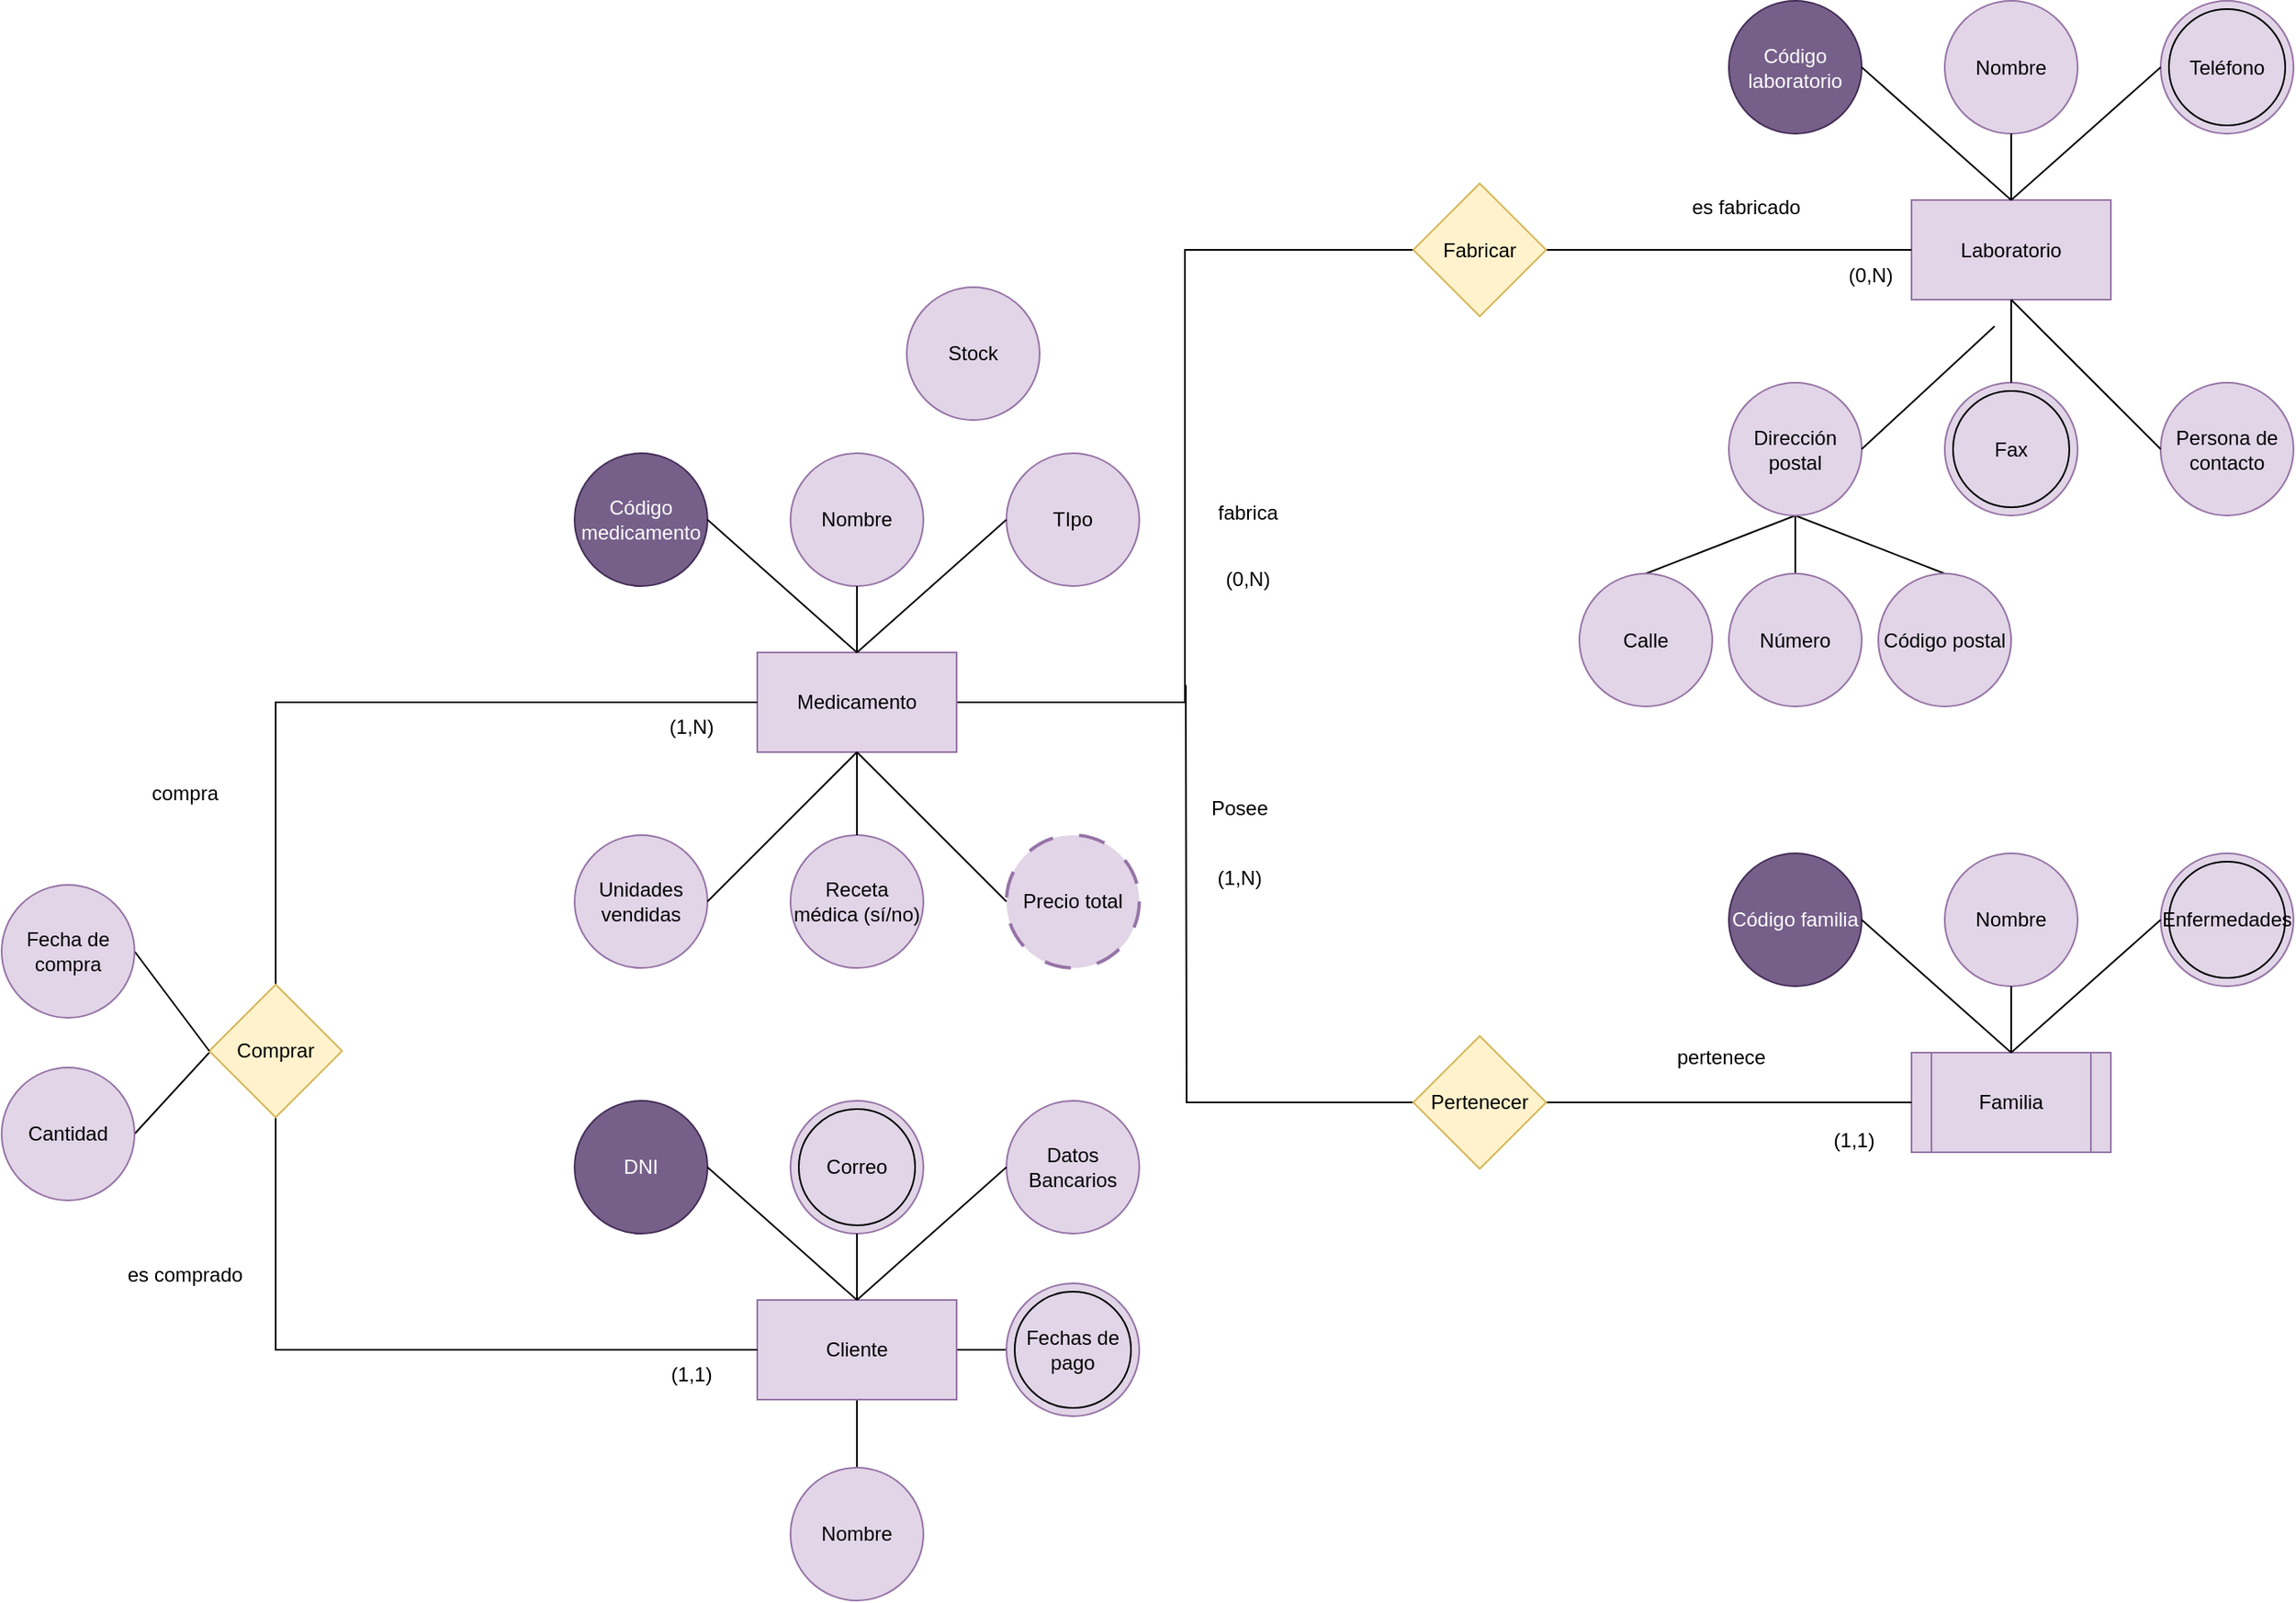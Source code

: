 <mxfile version="24.7.16">
  <diagram id="R2lEEEUBdFMjLlhIrx00" name="Page-1">
    <mxGraphModel dx="2002" dy="1991" grid="1" gridSize="10" guides="1" tooltips="1" connect="1" arrows="1" fold="1" page="1" pageScale="1" pageWidth="850" pageHeight="1100" math="0" shadow="0" extFonts="Permanent Marker^https://fonts.googleapis.com/css?family=Permanent+Marker">
      <root>
        <mxCell id="0" />
        <mxCell id="1" parent="0" />
        <mxCell id="EWuxsdXax0cCkE_j5Srm-22" style="edgeStyle=orthogonalEdgeStyle;rounded=0;orthogonalLoop=1;jettySize=auto;html=1;exitX=1;exitY=0.5;exitDx=0;exitDy=0;entryX=0;entryY=0.5;entryDx=0;entryDy=0;endArrow=none;endFill=0;" edge="1" parent="1" source="9gk1iP6krIDmGYSRt9-J-1" target="9gk1iP6krIDmGYSRt9-J-108">
          <mxGeometry relative="1" as="geometry" />
        </mxCell>
        <mxCell id="9gk1iP6krIDmGYSRt9-J-1" value="Medicamento" style="rounded=0;whiteSpace=wrap;html=1;fillColor=#e1d5e7;strokeColor=#9673a6;" parent="1" vertex="1">
          <mxGeometry x="100" y="249" width="120" height="60" as="geometry" />
        </mxCell>
        <mxCell id="9gk1iP6krIDmGYSRt9-J-2" value="Código medicamento" style="ellipse;whiteSpace=wrap;html=1;aspect=fixed;fillColor=#76608a;strokeColor=#432D57;fontColor=#ffffff;" parent="1" vertex="1">
          <mxGeometry x="-10" y="129" width="80" height="80" as="geometry" />
        </mxCell>
        <mxCell id="9gk1iP6krIDmGYSRt9-J-3" value="TIpo" style="ellipse;whiteSpace=wrap;html=1;aspect=fixed;fillColor=#e1d5e7;strokeColor=#9673a6;" parent="1" vertex="1">
          <mxGeometry x="250" y="129" width="80" height="80" as="geometry" />
        </mxCell>
        <mxCell id="9gk1iP6krIDmGYSRt9-J-4" value="Nombre" style="ellipse;whiteSpace=wrap;html=1;aspect=fixed;fillColor=#e1d5e7;strokeColor=#9673a6;" parent="1" vertex="1">
          <mxGeometry x="120" y="129" width="80" height="80" as="geometry" />
        </mxCell>
        <mxCell id="9gk1iP6krIDmGYSRt9-J-5" value="Stock" style="ellipse;whiteSpace=wrap;html=1;aspect=fixed;fillColor=#e1d5e7;strokeColor=#9673a6;" parent="1" vertex="1">
          <mxGeometry x="190" y="29" width="80" height="80" as="geometry" />
        </mxCell>
        <mxCell id="9gk1iP6krIDmGYSRt9-J-6" value="Unidades vendidas" style="ellipse;whiteSpace=wrap;html=1;aspect=fixed;fillColor=#e1d5e7;strokeColor=#9673a6;" parent="1" vertex="1">
          <mxGeometry x="-10" y="359" width="80" height="80" as="geometry" />
        </mxCell>
        <mxCell id="9gk1iP6krIDmGYSRt9-J-7" value="Precio total" style="ellipse;whiteSpace=wrap;html=1;aspect=fixed;fillColor=#e1d5e7;strokeColor=#9673a6;dashed=1;dashPattern=8 8;strokeWidth=2;" parent="1" vertex="1">
          <mxGeometry x="250" y="359" width="80" height="80" as="geometry" />
        </mxCell>
        <mxCell id="9gk1iP6krIDmGYSRt9-J-8" value="Receta médica (sí/no)" style="ellipse;whiteSpace=wrap;html=1;aspect=fixed;fillColor=#e1d5e7;strokeColor=#9673a6;" parent="1" vertex="1">
          <mxGeometry x="120" y="359" width="80" height="80" as="geometry" />
        </mxCell>
        <mxCell id="9gk1iP6krIDmGYSRt9-J-26" value="" style="endArrow=none;html=1;rounded=0;entryX=0.5;entryY=1;entryDx=0;entryDy=0;exitX=0.5;exitY=0;exitDx=0;exitDy=0;" parent="1" source="9gk1iP6krIDmGYSRt9-J-1" target="9gk1iP6krIDmGYSRt9-J-4" edge="1">
          <mxGeometry width="50" height="50" relative="1" as="geometry">
            <mxPoint x="310" y="329" as="sourcePoint" />
            <mxPoint x="360" y="279" as="targetPoint" />
          </mxGeometry>
        </mxCell>
        <mxCell id="9gk1iP6krIDmGYSRt9-J-27" value="" style="endArrow=none;html=1;rounded=0;entryX=0;entryY=0.5;entryDx=0;entryDy=0;" parent="1" target="9gk1iP6krIDmGYSRt9-J-3" edge="1">
          <mxGeometry width="50" height="50" relative="1" as="geometry">
            <mxPoint x="160" y="249" as="sourcePoint" />
            <mxPoint x="230.0" y="129" as="targetPoint" />
          </mxGeometry>
        </mxCell>
        <mxCell id="9gk1iP6krIDmGYSRt9-J-29" value="" style="endArrow=none;html=1;rounded=0;entryX=0;entryY=0.5;entryDx=0;entryDy=0;exitX=0.5;exitY=1;exitDx=0;exitDy=0;" parent="1" source="9gk1iP6krIDmGYSRt9-J-1" target="9gk1iP6krIDmGYSRt9-J-7" edge="1">
          <mxGeometry width="50" height="50" relative="1" as="geometry">
            <mxPoint x="190" y="399" as="sourcePoint" />
            <mxPoint x="240" y="349" as="targetPoint" />
          </mxGeometry>
        </mxCell>
        <mxCell id="9gk1iP6krIDmGYSRt9-J-30" value="" style="endArrow=none;html=1;rounded=0;entryX=0.5;entryY=0;entryDx=0;entryDy=0;" parent="1" target="9gk1iP6krIDmGYSRt9-J-8" edge="1">
          <mxGeometry width="50" height="50" relative="1" as="geometry">
            <mxPoint x="160" y="309" as="sourcePoint" />
            <mxPoint x="240" y="249" as="targetPoint" />
          </mxGeometry>
        </mxCell>
        <mxCell id="9gk1iP6krIDmGYSRt9-J-31" value="" style="endArrow=none;html=1;rounded=0;entryX=0.5;entryY=1;entryDx=0;entryDy=0;exitX=1;exitY=0.5;exitDx=0;exitDy=0;" parent="1" source="9gk1iP6krIDmGYSRt9-J-6" target="9gk1iP6krIDmGYSRt9-J-1" edge="1">
          <mxGeometry width="50" height="50" relative="1" as="geometry">
            <mxPoint x="60" y="379" as="sourcePoint" />
            <mxPoint x="110" y="329" as="targetPoint" />
          </mxGeometry>
        </mxCell>
        <mxCell id="9gk1iP6krIDmGYSRt9-J-32" value="" style="endArrow=none;html=1;rounded=0;entryX=1;entryY=0.5;entryDx=0;entryDy=0;" parent="1" target="9gk1iP6krIDmGYSRt9-J-2" edge="1">
          <mxGeometry width="50" height="50" relative="1" as="geometry">
            <mxPoint x="160" y="249" as="sourcePoint" />
            <mxPoint x="210" y="239" as="targetPoint" />
          </mxGeometry>
        </mxCell>
        <mxCell id="EWuxsdXax0cCkE_j5Srm-21" style="edgeStyle=none;rounded=0;orthogonalLoop=1;jettySize=auto;html=1;exitX=1;exitY=0.5;exitDx=0;exitDy=0;entryX=0;entryY=0.5;entryDx=0;entryDy=0;endArrow=none;endFill=0;" edge="1" parent="1" source="9gk1iP6krIDmGYSRt9-J-48" target="EWuxsdXax0cCkE_j5Srm-20">
          <mxGeometry relative="1" as="geometry" />
        </mxCell>
        <mxCell id="EWuxsdXax0cCkE_j5Srm-35" style="edgeStyle=none;rounded=0;orthogonalLoop=1;jettySize=auto;html=1;exitX=0.5;exitY=1;exitDx=0;exitDy=0;entryX=0.5;entryY=0;entryDx=0;entryDy=0;endArrow=none;endFill=0;" edge="1" parent="1" source="9gk1iP6krIDmGYSRt9-J-48" target="EWuxsdXax0cCkE_j5Srm-32">
          <mxGeometry relative="1" as="geometry" />
        </mxCell>
        <mxCell id="9gk1iP6krIDmGYSRt9-J-48" value="Cliente" style="rounded=0;whiteSpace=wrap;html=1;fillColor=#e1d5e7;strokeColor=#9673a6;" parent="1" vertex="1">
          <mxGeometry x="100" y="639" width="120" height="60" as="geometry" />
        </mxCell>
        <mxCell id="9gk1iP6krIDmGYSRt9-J-49" value="DNI" style="ellipse;whiteSpace=wrap;html=1;aspect=fixed;fillColor=#76608a;strokeColor=#432D57;fontColor=#ffffff;" parent="1" vertex="1">
          <mxGeometry x="-10" y="519" width="80" height="80" as="geometry" />
        </mxCell>
        <mxCell id="9gk1iP6krIDmGYSRt9-J-50" value="Datos Bancarios" style="ellipse;whiteSpace=wrap;html=1;aspect=fixed;fillColor=#e1d5e7;strokeColor=#9673a6;" parent="1" vertex="1">
          <mxGeometry x="250" y="519" width="80" height="80" as="geometry" />
        </mxCell>
        <mxCell id="9gk1iP6krIDmGYSRt9-J-51" value="Correo" style="ellipse;whiteSpace=wrap;html=1;aspect=fixed;fillColor=#e1d5e7;strokeColor=#9673a6;" parent="1" vertex="1">
          <mxGeometry x="120" y="519" width="80" height="80" as="geometry" />
        </mxCell>
        <mxCell id="9gk1iP6krIDmGYSRt9-J-52" value="Fechas de pago" style="ellipse;whiteSpace=wrap;html=1;aspect=fixed;fillColor=#e1d5e7;strokeColor=#9673a6;" parent="1" vertex="1">
          <mxGeometry x="250" y="629" width="80" height="80" as="geometry" />
        </mxCell>
        <mxCell id="9gk1iP6krIDmGYSRt9-J-56" value="" style="endArrow=none;html=1;rounded=0;entryX=0.5;entryY=1;entryDx=0;entryDy=0;exitX=0.5;exitY=0;exitDx=0;exitDy=0;" parent="1" source="9gk1iP6krIDmGYSRt9-J-48" target="9gk1iP6krIDmGYSRt9-J-51" edge="1">
          <mxGeometry width="50" height="50" relative="1" as="geometry">
            <mxPoint x="310" y="719" as="sourcePoint" />
            <mxPoint x="360" y="669" as="targetPoint" />
          </mxGeometry>
        </mxCell>
        <mxCell id="9gk1iP6krIDmGYSRt9-J-57" value="" style="endArrow=none;html=1;rounded=0;entryX=0;entryY=0.5;entryDx=0;entryDy=0;" parent="1" target="9gk1iP6krIDmGYSRt9-J-50" edge="1">
          <mxGeometry width="50" height="50" relative="1" as="geometry">
            <mxPoint x="160" y="639" as="sourcePoint" />
            <mxPoint x="230.0" y="519" as="targetPoint" />
          </mxGeometry>
        </mxCell>
        <mxCell id="9gk1iP6krIDmGYSRt9-J-62" value="" style="endArrow=none;html=1;rounded=0;entryX=1;entryY=0.5;entryDx=0;entryDy=0;" parent="1" target="9gk1iP6krIDmGYSRt9-J-49" edge="1">
          <mxGeometry width="50" height="50" relative="1" as="geometry">
            <mxPoint x="160" y="639" as="sourcePoint" />
            <mxPoint x="210" y="629" as="targetPoint" />
          </mxGeometry>
        </mxCell>
        <mxCell id="9gk1iP6krIDmGYSRt9-J-65" style="edgeStyle=orthogonalEdgeStyle;rounded=0;orthogonalLoop=1;jettySize=auto;html=1;exitX=0.5;exitY=1;exitDx=0;exitDy=0;entryX=0;entryY=0.5;entryDx=0;entryDy=0;endArrow=none;endFill=0;" parent="1" source="9gk1iP6krIDmGYSRt9-J-63" target="9gk1iP6krIDmGYSRt9-J-48" edge="1">
          <mxGeometry relative="1" as="geometry" />
        </mxCell>
        <mxCell id="9gk1iP6krIDmGYSRt9-J-66" style="edgeStyle=orthogonalEdgeStyle;rounded=0;orthogonalLoop=1;jettySize=auto;html=1;exitX=0.5;exitY=0;exitDx=0;exitDy=0;entryX=0;entryY=0.5;entryDx=0;entryDy=0;endArrow=none;endFill=0;" parent="1" source="9gk1iP6krIDmGYSRt9-J-63" target="9gk1iP6krIDmGYSRt9-J-1" edge="1">
          <mxGeometry relative="1" as="geometry" />
        </mxCell>
        <mxCell id="9gk1iP6krIDmGYSRt9-J-63" value="Comprar" style="rhombus;whiteSpace=wrap;html=1;fillColor=#fff2cc;strokeColor=#d6b656;" parent="1" vertex="1">
          <mxGeometry x="-230" y="449" width="80" height="80" as="geometry" />
        </mxCell>
        <mxCell id="9gk1iP6krIDmGYSRt9-J-69" value="es comprado" style="text;html=1;align=center;verticalAlign=middle;resizable=0;points=[];autosize=1;strokeColor=none;fillColor=none;" parent="1" vertex="1">
          <mxGeometry x="-290" y="609" width="90" height="30" as="geometry" />
        </mxCell>
        <mxCell id="9gk1iP6krIDmGYSRt9-J-71" value="compra" style="text;html=1;align=center;verticalAlign=middle;resizable=0;points=[];autosize=1;strokeColor=none;fillColor=none;" parent="1" vertex="1">
          <mxGeometry x="-275" y="319" width="60" height="30" as="geometry" />
        </mxCell>
        <mxCell id="EWuxsdXax0cCkE_j5Srm-19" style="edgeStyle=none;rounded=0;orthogonalLoop=1;jettySize=auto;html=1;exitX=1;exitY=0.5;exitDx=0;exitDy=0;endArrow=none;endFill=0;" edge="1" parent="1" source="9gk1iP6krIDmGYSRt9-J-77">
          <mxGeometry relative="1" as="geometry">
            <mxPoint x="-230" y="490.0" as="targetPoint" />
          </mxGeometry>
        </mxCell>
        <mxCell id="9gk1iP6krIDmGYSRt9-J-77" value="Cantidad" style="ellipse;whiteSpace=wrap;html=1;aspect=fixed;fillColor=#e1d5e7;strokeColor=#9673a6;" parent="1" vertex="1">
          <mxGeometry x="-355" y="499" width="80" height="80" as="geometry" />
        </mxCell>
        <mxCell id="EWuxsdXax0cCkE_j5Srm-18" style="edgeStyle=none;rounded=0;orthogonalLoop=1;jettySize=auto;html=1;exitX=1;exitY=0.5;exitDx=0;exitDy=0;entryX=0;entryY=0.5;entryDx=0;entryDy=0;endArrow=none;endFill=0;" edge="1" parent="1" source="9gk1iP6krIDmGYSRt9-J-93" target="9gk1iP6krIDmGYSRt9-J-63">
          <mxGeometry relative="1" as="geometry" />
        </mxCell>
        <mxCell id="9gk1iP6krIDmGYSRt9-J-93" value="Fecha de compra" style="ellipse;whiteSpace=wrap;html=1;aspect=fixed;fillColor=#e1d5e7;strokeColor=#9673a6;" parent="1" vertex="1">
          <mxGeometry x="-355" y="389" width="80" height="80" as="geometry" />
        </mxCell>
        <mxCell id="9gk1iP6krIDmGYSRt9-J-94" value="&lt;div&gt;Laboratorio&lt;/div&gt;" style="rounded=0;whiteSpace=wrap;html=1;fillColor=#e1d5e7;strokeColor=#9673a6;" parent="1" vertex="1">
          <mxGeometry x="795" y="-23.5" width="120" height="60" as="geometry" />
        </mxCell>
        <mxCell id="9gk1iP6krIDmGYSRt9-J-95" value="Código laboratorio" style="ellipse;whiteSpace=wrap;html=1;aspect=fixed;fillColor=#76608a;strokeColor=#432D57;fontColor=#ffffff;" parent="1" vertex="1">
          <mxGeometry x="685" y="-143.5" width="80" height="80" as="geometry" />
        </mxCell>
        <mxCell id="9gk1iP6krIDmGYSRt9-J-96" value="Teléfono" style="ellipse;whiteSpace=wrap;html=1;aspect=fixed;fillColor=#e1d5e7;strokeColor=#9673a6;" parent="1" vertex="1">
          <mxGeometry x="945" y="-143.5" width="80" height="80" as="geometry" />
        </mxCell>
        <mxCell id="9gk1iP6krIDmGYSRt9-J-97" value="Nombre" style="ellipse;whiteSpace=wrap;html=1;aspect=fixed;fillColor=#e1d5e7;strokeColor=#9673a6;" parent="1" vertex="1">
          <mxGeometry x="815" y="-143.5" width="80" height="80" as="geometry" />
        </mxCell>
        <mxCell id="EWuxsdXax0cCkE_j5Srm-6" style="edgeStyle=none;rounded=0;orthogonalLoop=1;jettySize=auto;html=1;exitX=0.5;exitY=1;exitDx=0;exitDy=0;entryX=0.5;entryY=0;entryDx=0;entryDy=0;endArrow=none;endFill=0;" edge="1" parent="1" source="9gk1iP6krIDmGYSRt9-J-98" target="EWuxsdXax0cCkE_j5Srm-1">
          <mxGeometry relative="1" as="geometry" />
        </mxCell>
        <mxCell id="EWuxsdXax0cCkE_j5Srm-7" style="edgeStyle=none;rounded=0;orthogonalLoop=1;jettySize=auto;html=1;exitX=0.5;exitY=1;exitDx=0;exitDy=0;entryX=0.5;entryY=0;entryDx=0;entryDy=0;endArrow=none;endFill=0;" edge="1" parent="1" source="9gk1iP6krIDmGYSRt9-J-98" target="EWuxsdXax0cCkE_j5Srm-3">
          <mxGeometry relative="1" as="geometry" />
        </mxCell>
        <mxCell id="EWuxsdXax0cCkE_j5Srm-28" style="edgeStyle=none;rounded=0;orthogonalLoop=1;jettySize=auto;html=1;exitX=0.5;exitY=1;exitDx=0;exitDy=0;entryX=0.5;entryY=0;entryDx=0;entryDy=0;endArrow=none;endFill=0;" edge="1" parent="1" source="9gk1iP6krIDmGYSRt9-J-98" target="EWuxsdXax0cCkE_j5Srm-2">
          <mxGeometry relative="1" as="geometry" />
        </mxCell>
        <mxCell id="9gk1iP6krIDmGYSRt9-J-98" value="Dirección postal" style="ellipse;whiteSpace=wrap;html=1;aspect=fixed;fillColor=#e1d5e7;strokeColor=#9673a6;" parent="1" vertex="1">
          <mxGeometry x="685" y="86.5" width="80" height="80" as="geometry" />
        </mxCell>
        <mxCell id="9gk1iP6krIDmGYSRt9-J-99" value="Persona de contacto" style="ellipse;whiteSpace=wrap;html=1;aspect=fixed;fillColor=#e1d5e7;strokeColor=#9673a6;" parent="1" vertex="1">
          <mxGeometry x="945" y="86.5" width="80" height="80" as="geometry" />
        </mxCell>
        <mxCell id="9gk1iP6krIDmGYSRt9-J-100" value="Fax" style="ellipse;whiteSpace=wrap;html=1;aspect=fixed;fillColor=#e1d5e7;strokeColor=#9673a6;" parent="1" vertex="1">
          <mxGeometry x="815" y="86.5" width="80" height="80" as="geometry" />
        </mxCell>
        <mxCell id="9gk1iP6krIDmGYSRt9-J-101" value="" style="endArrow=none;html=1;rounded=0;entryX=0.5;entryY=1;entryDx=0;entryDy=0;exitX=0.5;exitY=0;exitDx=0;exitDy=0;" parent="1" source="9gk1iP6krIDmGYSRt9-J-94" target="9gk1iP6krIDmGYSRt9-J-97" edge="1">
          <mxGeometry width="50" height="50" relative="1" as="geometry">
            <mxPoint x="1005" y="56.5" as="sourcePoint" />
            <mxPoint x="1055" y="6.5" as="targetPoint" />
          </mxGeometry>
        </mxCell>
        <mxCell id="9gk1iP6krIDmGYSRt9-J-102" value="" style="endArrow=none;html=1;rounded=0;entryX=0;entryY=0.5;entryDx=0;entryDy=0;" parent="1" target="9gk1iP6krIDmGYSRt9-J-96" edge="1">
          <mxGeometry width="50" height="50" relative="1" as="geometry">
            <mxPoint x="855" y="-23.5" as="sourcePoint" />
            <mxPoint x="925.0" y="-143.5" as="targetPoint" />
          </mxGeometry>
        </mxCell>
        <mxCell id="9gk1iP6krIDmGYSRt9-J-103" value="" style="endArrow=none;html=1;rounded=0;entryX=0;entryY=0.5;entryDx=0;entryDy=0;exitX=0.5;exitY=1;exitDx=0;exitDy=0;" parent="1" source="9gk1iP6krIDmGYSRt9-J-94" target="9gk1iP6krIDmGYSRt9-J-99" edge="1">
          <mxGeometry width="50" height="50" relative="1" as="geometry">
            <mxPoint x="885" y="126.5" as="sourcePoint" />
            <mxPoint x="935" y="76.5" as="targetPoint" />
          </mxGeometry>
        </mxCell>
        <mxCell id="9gk1iP6krIDmGYSRt9-J-104" value="" style="endArrow=none;html=1;rounded=0;entryX=0.5;entryY=0;entryDx=0;entryDy=0;" parent="1" target="9gk1iP6krIDmGYSRt9-J-100" edge="1">
          <mxGeometry width="50" height="50" relative="1" as="geometry">
            <mxPoint x="855" y="36.5" as="sourcePoint" />
            <mxPoint x="935" y="-23.5" as="targetPoint" />
          </mxGeometry>
        </mxCell>
        <mxCell id="9gk1iP6krIDmGYSRt9-J-105" value="" style="endArrow=none;html=1;rounded=0;exitX=1;exitY=0.5;exitDx=0;exitDy=0;" parent="1" source="9gk1iP6krIDmGYSRt9-J-98" edge="1">
          <mxGeometry width="50" height="50" relative="1" as="geometry">
            <mxPoint x="755" y="106.5" as="sourcePoint" />
            <mxPoint x="845" y="52.5" as="targetPoint" />
          </mxGeometry>
        </mxCell>
        <mxCell id="9gk1iP6krIDmGYSRt9-J-106" value="" style="endArrow=none;html=1;rounded=0;entryX=1;entryY=0.5;entryDx=0;entryDy=0;" parent="1" target="9gk1iP6krIDmGYSRt9-J-95" edge="1">
          <mxGeometry width="50" height="50" relative="1" as="geometry">
            <mxPoint x="855" y="-23.5" as="sourcePoint" />
            <mxPoint x="905" y="-33.5" as="targetPoint" />
          </mxGeometry>
        </mxCell>
        <mxCell id="EWuxsdXax0cCkE_j5Srm-23" style="edgeStyle=none;rounded=0;orthogonalLoop=1;jettySize=auto;html=1;exitX=1;exitY=0.5;exitDx=0;exitDy=0;entryX=0;entryY=0.5;entryDx=0;entryDy=0;endArrow=none;endFill=0;" edge="1" parent="1" source="9gk1iP6krIDmGYSRt9-J-108" target="9gk1iP6krIDmGYSRt9-J-94">
          <mxGeometry relative="1" as="geometry" />
        </mxCell>
        <mxCell id="9gk1iP6krIDmGYSRt9-J-108" value="Fabricar" style="rhombus;whiteSpace=wrap;html=1;fillColor=#fff2cc;strokeColor=#d6b656;" parent="1" vertex="1">
          <mxGeometry x="495" y="-33.5" width="80" height="80" as="geometry" />
        </mxCell>
        <mxCell id="EWuxsdXax0cCkE_j5Srm-1" value="Número" style="ellipse;whiteSpace=wrap;html=1;aspect=fixed;fillColor=#e1d5e7;strokeColor=#9673a6;" vertex="1" parent="1">
          <mxGeometry x="685" y="201.5" width="80" height="80" as="geometry" />
        </mxCell>
        <mxCell id="EWuxsdXax0cCkE_j5Srm-2" value="Calle" style="ellipse;whiteSpace=wrap;html=1;aspect=fixed;fillColor=#e1d5e7;strokeColor=#9673a6;" vertex="1" parent="1">
          <mxGeometry x="595" y="201.5" width="80" height="80" as="geometry" />
        </mxCell>
        <mxCell id="EWuxsdXax0cCkE_j5Srm-3" value="Código postal" style="ellipse;whiteSpace=wrap;html=1;aspect=fixed;fillColor=#e1d5e7;strokeColor=#9673a6;" vertex="1" parent="1">
          <mxGeometry x="775" y="201.5" width="80" height="80" as="geometry" />
        </mxCell>
        <mxCell id="EWuxsdXax0cCkE_j5Srm-10" value="" style="ellipse;whiteSpace=wrap;html=1;aspect=fixed;fillColor=none;" vertex="1" parent="1">
          <mxGeometry x="950" y="-138.5" width="70" height="70" as="geometry" />
        </mxCell>
        <mxCell id="EWuxsdXax0cCkE_j5Srm-16" value="(1,N)" style="text;html=1;align=center;verticalAlign=middle;resizable=0;points=[];autosize=1;strokeColor=none;fillColor=none;" vertex="1" parent="1">
          <mxGeometry x="35" y="279" width="50" height="30" as="geometry" />
        </mxCell>
        <mxCell id="EWuxsdXax0cCkE_j5Srm-17" value="(1,1)" style="text;html=1;align=center;verticalAlign=middle;resizable=0;points=[];autosize=1;strokeColor=none;fillColor=none;" vertex="1" parent="1">
          <mxGeometry x="35" y="669" width="50" height="30" as="geometry" />
        </mxCell>
        <mxCell id="EWuxsdXax0cCkE_j5Srm-24" value="fabrica" style="text;html=1;align=center;verticalAlign=middle;resizable=0;points=[];autosize=1;strokeColor=none;fillColor=none;" vertex="1" parent="1">
          <mxGeometry x="365" y="150" width="60" height="30" as="geometry" />
        </mxCell>
        <mxCell id="EWuxsdXax0cCkE_j5Srm-25" value="es fabricado" style="text;html=1;align=center;verticalAlign=middle;resizable=0;points=[];autosize=1;strokeColor=none;fillColor=none;" vertex="1" parent="1">
          <mxGeometry x="650" y="-34.5" width="90" height="30" as="geometry" />
        </mxCell>
        <mxCell id="EWuxsdXax0cCkE_j5Srm-26" value="(0,N)" style="text;html=1;align=center;verticalAlign=middle;resizable=0;points=[];autosize=1;strokeColor=none;fillColor=none;" vertex="1" parent="1">
          <mxGeometry x="370" y="190" width="50" height="30" as="geometry" />
        </mxCell>
        <mxCell id="EWuxsdXax0cCkE_j5Srm-27" value="(0,N)" style="text;html=1;align=center;verticalAlign=middle;resizable=0;points=[];autosize=1;strokeColor=none;fillColor=none;" vertex="1" parent="1">
          <mxGeometry x="745" y="6.5" width="50" height="30" as="geometry" />
        </mxCell>
        <mxCell id="EWuxsdXax0cCkE_j5Srm-20" value="" style="ellipse;whiteSpace=wrap;html=1;aspect=fixed;fillColor=none;" vertex="1" parent="1">
          <mxGeometry x="255" y="634" width="70" height="70" as="geometry" />
        </mxCell>
        <mxCell id="EWuxsdXax0cCkE_j5Srm-29" value="" style="ellipse;whiteSpace=wrap;html=1;aspect=fixed;fillColor=none;" vertex="1" parent="1">
          <mxGeometry x="125" y="524" width="70" height="70" as="geometry" />
        </mxCell>
        <mxCell id="EWuxsdXax0cCkE_j5Srm-32" value="Nombre" style="ellipse;whiteSpace=wrap;html=1;aspect=fixed;fillColor=#e1d5e7;strokeColor=#9673a6;" vertex="1" parent="1">
          <mxGeometry x="120" y="740" width="80" height="80" as="geometry" />
        </mxCell>
        <mxCell id="EWuxsdXax0cCkE_j5Srm-36" value="Familia" style="shape=process;whiteSpace=wrap;html=1;backgroundOutline=1;fillColor=#e1d5e7;strokeColor=#9673a6;" vertex="1" parent="1">
          <mxGeometry x="795" y="490" width="120" height="60" as="geometry" />
        </mxCell>
        <mxCell id="EWuxsdXax0cCkE_j5Srm-37" value="Código familia" style="ellipse;whiteSpace=wrap;html=1;aspect=fixed;fillColor=#76608a;strokeColor=#432D57;fontColor=#ffffff;" vertex="1" parent="1">
          <mxGeometry x="685" y="370" width="80" height="80" as="geometry" />
        </mxCell>
        <mxCell id="EWuxsdXax0cCkE_j5Srm-38" value="Enfermedades" style="ellipse;whiteSpace=wrap;html=1;aspect=fixed;fillColor=#e1d5e7;strokeColor=#9673a6;" vertex="1" parent="1">
          <mxGeometry x="945" y="370" width="80" height="80" as="geometry" />
        </mxCell>
        <mxCell id="EWuxsdXax0cCkE_j5Srm-39" value="Nombre" style="ellipse;whiteSpace=wrap;html=1;aspect=fixed;fillColor=#e1d5e7;strokeColor=#9673a6;" vertex="1" parent="1">
          <mxGeometry x="815" y="370" width="80" height="80" as="geometry" />
        </mxCell>
        <mxCell id="EWuxsdXax0cCkE_j5Srm-46" value="" style="endArrow=none;html=1;rounded=0;entryX=0.5;entryY=1;entryDx=0;entryDy=0;exitX=0.5;exitY=0;exitDx=0;exitDy=0;" edge="1" parent="1" source="EWuxsdXax0cCkE_j5Srm-36" target="EWuxsdXax0cCkE_j5Srm-39">
          <mxGeometry width="50" height="50" relative="1" as="geometry">
            <mxPoint x="1005" y="570" as="sourcePoint" />
            <mxPoint x="1055" y="520" as="targetPoint" />
          </mxGeometry>
        </mxCell>
        <mxCell id="EWuxsdXax0cCkE_j5Srm-47" value="" style="endArrow=none;html=1;rounded=0;entryX=0;entryY=0.5;entryDx=0;entryDy=0;" edge="1" parent="1" target="EWuxsdXax0cCkE_j5Srm-38">
          <mxGeometry width="50" height="50" relative="1" as="geometry">
            <mxPoint x="855" y="490" as="sourcePoint" />
            <mxPoint x="925.0" y="370" as="targetPoint" />
          </mxGeometry>
        </mxCell>
        <mxCell id="EWuxsdXax0cCkE_j5Srm-51" value="" style="endArrow=none;html=1;rounded=0;entryX=1;entryY=0.5;entryDx=0;entryDy=0;" edge="1" parent="1" target="EWuxsdXax0cCkE_j5Srm-37">
          <mxGeometry width="50" height="50" relative="1" as="geometry">
            <mxPoint x="855" y="490" as="sourcePoint" />
            <mxPoint x="905" y="480" as="targetPoint" />
          </mxGeometry>
        </mxCell>
        <mxCell id="EWuxsdXax0cCkE_j5Srm-57" value="" style="ellipse;whiteSpace=wrap;html=1;aspect=fixed;fillColor=none;" vertex="1" parent="1">
          <mxGeometry x="950" y="375" width="70" height="70" as="geometry" />
        </mxCell>
        <mxCell id="EWuxsdXax0cCkE_j5Srm-59" style="edgeStyle=none;rounded=0;orthogonalLoop=1;jettySize=auto;html=1;exitX=1;exitY=0.5;exitDx=0;exitDy=0;entryX=0;entryY=0.5;entryDx=0;entryDy=0;endArrow=none;endFill=0;" edge="1" parent="1" source="EWuxsdXax0cCkE_j5Srm-58" target="EWuxsdXax0cCkE_j5Srm-36">
          <mxGeometry relative="1" as="geometry" />
        </mxCell>
        <mxCell id="EWuxsdXax0cCkE_j5Srm-61" style="edgeStyle=orthogonalEdgeStyle;rounded=0;orthogonalLoop=1;jettySize=auto;html=1;exitX=0;exitY=0.5;exitDx=0;exitDy=0;endArrow=none;endFill=0;" edge="1" parent="1" source="EWuxsdXax0cCkE_j5Srm-58">
          <mxGeometry relative="1" as="geometry">
            <mxPoint x="357.996" y="268.59" as="targetPoint" />
            <mxPoint x="488.29" y="518.59" as="sourcePoint" />
          </mxGeometry>
        </mxCell>
        <mxCell id="EWuxsdXax0cCkE_j5Srm-58" value="Pertenecer" style="rhombus;whiteSpace=wrap;html=1;fillColor=#fff2cc;strokeColor=#d6b656;" vertex="1" parent="1">
          <mxGeometry x="495" y="480" width="80" height="80" as="geometry" />
        </mxCell>
        <mxCell id="EWuxsdXax0cCkE_j5Srm-63" value="Posee" style="text;html=1;align=center;verticalAlign=middle;resizable=0;points=[];autosize=1;strokeColor=none;fillColor=none;" vertex="1" parent="1">
          <mxGeometry x="360" y="328" width="60" height="30" as="geometry" />
        </mxCell>
        <mxCell id="EWuxsdXax0cCkE_j5Srm-64" value="(1,N)" style="text;html=1;align=center;verticalAlign=middle;resizable=0;points=[];autosize=1;strokeColor=none;fillColor=none;" vertex="1" parent="1">
          <mxGeometry x="365" y="370" width="50" height="30" as="geometry" />
        </mxCell>
        <mxCell id="EWuxsdXax0cCkE_j5Srm-65" value="pertenece" style="text;html=1;align=center;verticalAlign=middle;resizable=0;points=[];autosize=1;strokeColor=none;fillColor=none;" vertex="1" parent="1">
          <mxGeometry x="640" y="478" width="80" height="30" as="geometry" />
        </mxCell>
        <mxCell id="EWuxsdXax0cCkE_j5Srm-66" value="(1,1)" style="text;html=1;align=center;verticalAlign=middle;resizable=0;points=[];autosize=1;strokeColor=none;fillColor=none;" vertex="1" parent="1">
          <mxGeometry x="735" y="528" width="50" height="30" as="geometry" />
        </mxCell>
        <mxCell id="EWuxsdXax0cCkE_j5Srm-68" value="" style="ellipse;whiteSpace=wrap;html=1;aspect=fixed;fillColor=none;" vertex="1" parent="1">
          <mxGeometry x="820" y="91.5" width="70" height="70" as="geometry" />
        </mxCell>
      </root>
    </mxGraphModel>
  </diagram>
</mxfile>
